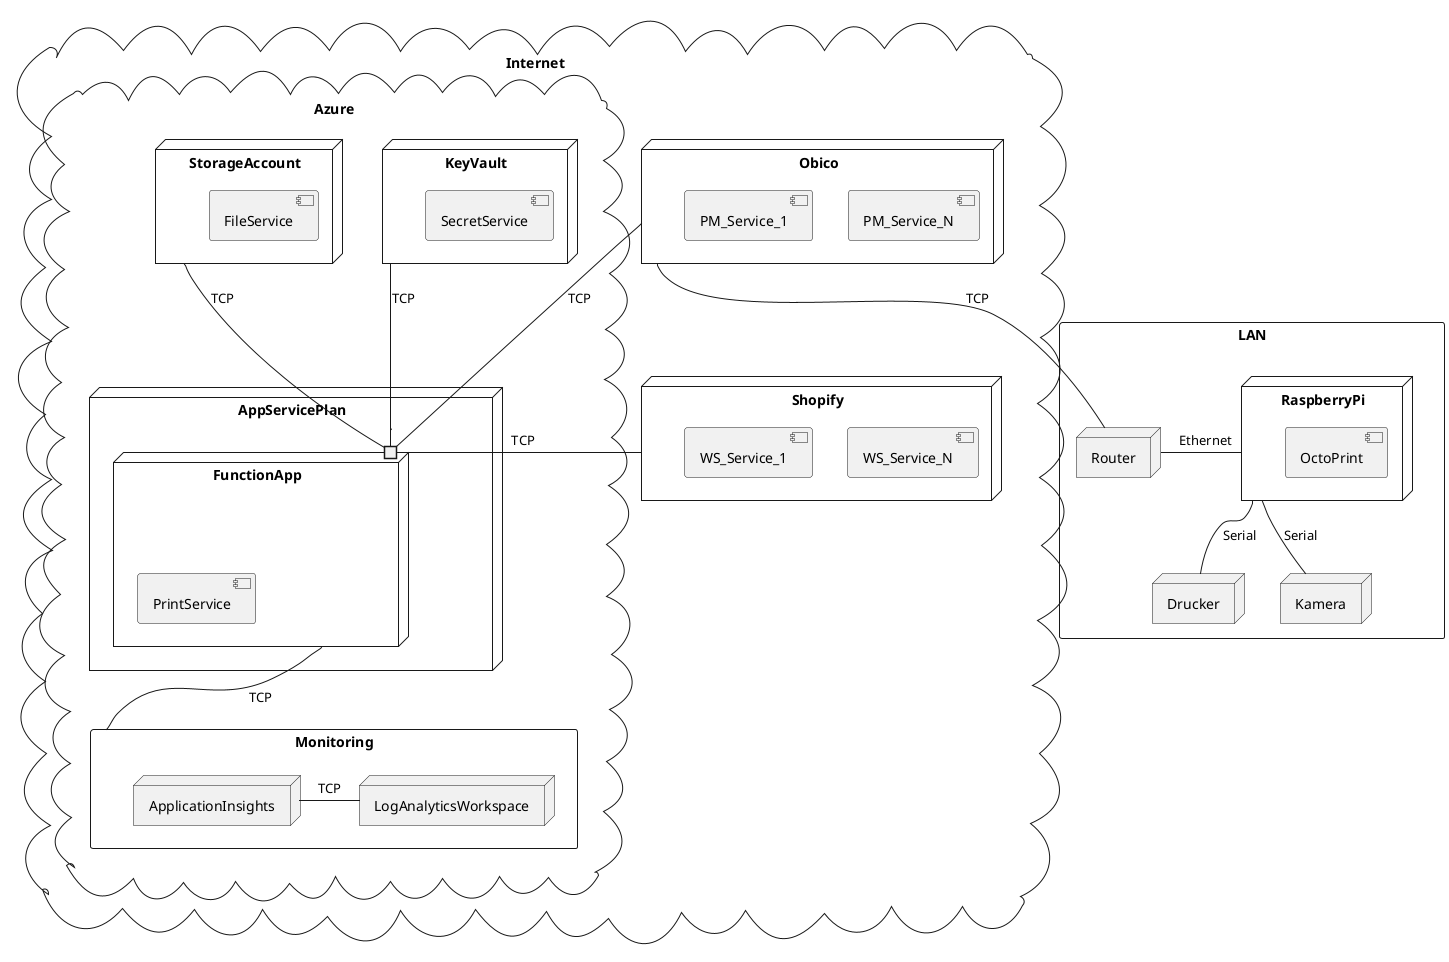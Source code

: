 @startuml DeploymentDiagram

cloud Internet {
    node Shopify {
        component WS_Service_N
        component WS_Service_1
    }

cloud Azure {
    node KeyVault {
        component SecretService
    }

    node AppServicePlan {
        node FunctionApp {
            component PrintService
            port .
        }
    }

    rectangle Monitoring {
        node ApplicationInsights {
        }

        node LogAnalyticsWorkspace {
        }
    }

    node StorageAccount {
        component FileService
    }
}

    node Obico {
        component PM_Service_N
        component PM_Service_1
    }
}

rectangle LAN {
    node RaspberryPi {
        component OctoPrint
    }
    node Router
    node Drucker
    node Kamera
}

Shopify -left- . : TCP
KeyVault -down- . : TCP
StorageAccount -down- . : TCP
FunctionApp -down- Monitoring : TCP
ApplicationInsights -right- LogAnalyticsWorkspace : TCP
Obico -down- . : TCP
Obico -down- Router : TCP
Router -right- RaspberryPi : Ethernet
RaspberryPi -down- Drucker : Serial
RaspberryPi -down- Kamera : Serial

@enduml
